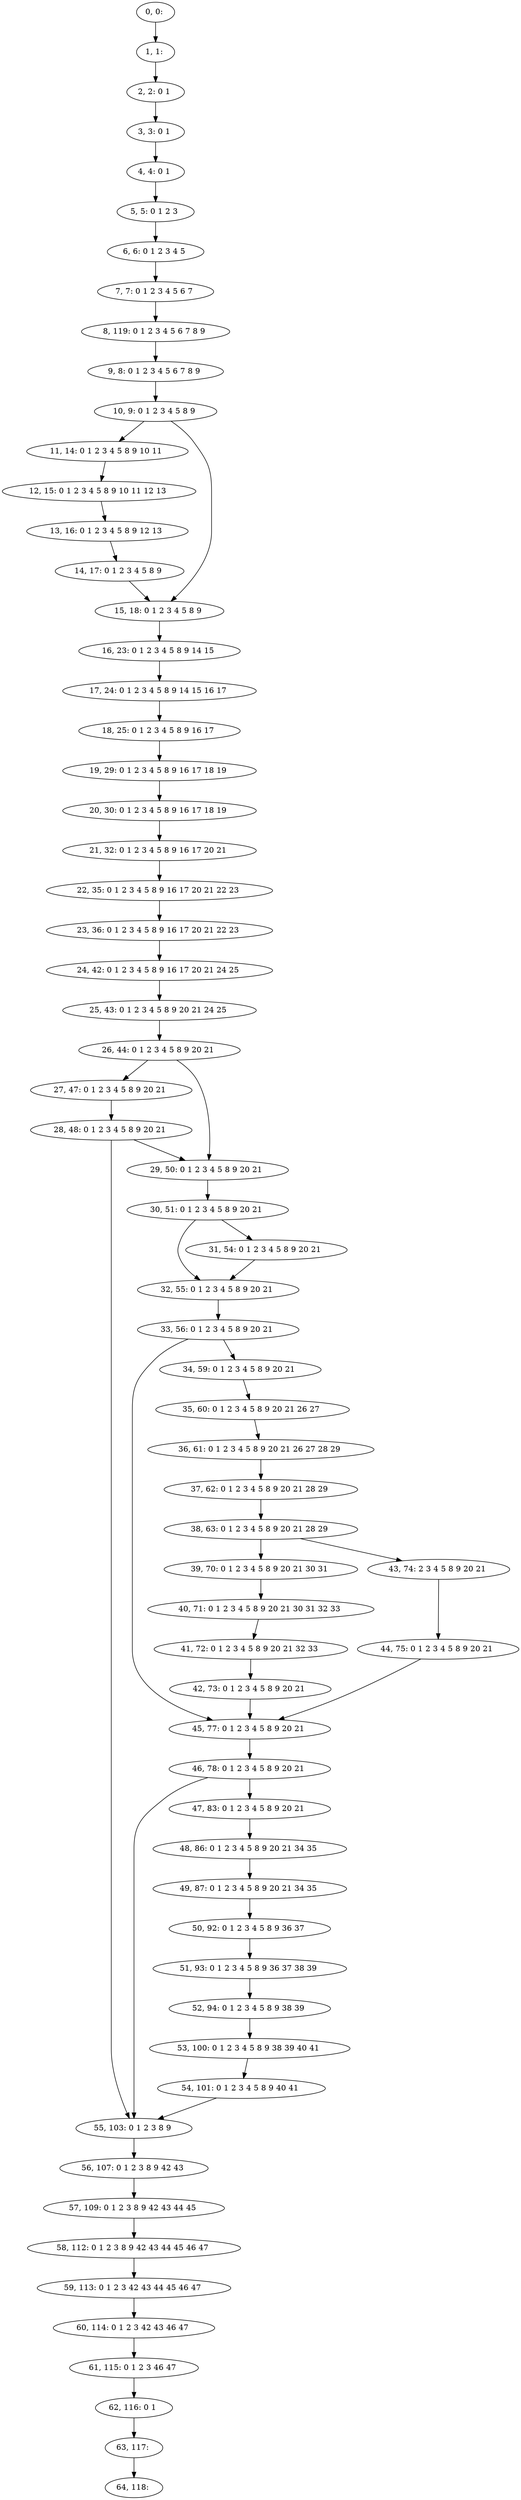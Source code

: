 digraph G {
0[label="0, 0: "];
1[label="1, 1: "];
2[label="2, 2: 0 1 "];
3[label="3, 3: 0 1 "];
4[label="4, 4: 0 1 "];
5[label="5, 5: 0 1 2 3 "];
6[label="6, 6: 0 1 2 3 4 5 "];
7[label="7, 7: 0 1 2 3 4 5 6 7 "];
8[label="8, 119: 0 1 2 3 4 5 6 7 8 9 "];
9[label="9, 8: 0 1 2 3 4 5 6 7 8 9 "];
10[label="10, 9: 0 1 2 3 4 5 8 9 "];
11[label="11, 14: 0 1 2 3 4 5 8 9 10 11 "];
12[label="12, 15: 0 1 2 3 4 5 8 9 10 11 12 13 "];
13[label="13, 16: 0 1 2 3 4 5 8 9 12 13 "];
14[label="14, 17: 0 1 2 3 4 5 8 9 "];
15[label="15, 18: 0 1 2 3 4 5 8 9 "];
16[label="16, 23: 0 1 2 3 4 5 8 9 14 15 "];
17[label="17, 24: 0 1 2 3 4 5 8 9 14 15 16 17 "];
18[label="18, 25: 0 1 2 3 4 5 8 9 16 17 "];
19[label="19, 29: 0 1 2 3 4 5 8 9 16 17 18 19 "];
20[label="20, 30: 0 1 2 3 4 5 8 9 16 17 18 19 "];
21[label="21, 32: 0 1 2 3 4 5 8 9 16 17 20 21 "];
22[label="22, 35: 0 1 2 3 4 5 8 9 16 17 20 21 22 23 "];
23[label="23, 36: 0 1 2 3 4 5 8 9 16 17 20 21 22 23 "];
24[label="24, 42: 0 1 2 3 4 5 8 9 16 17 20 21 24 25 "];
25[label="25, 43: 0 1 2 3 4 5 8 9 20 21 24 25 "];
26[label="26, 44: 0 1 2 3 4 5 8 9 20 21 "];
27[label="27, 47: 0 1 2 3 4 5 8 9 20 21 "];
28[label="28, 48: 0 1 2 3 4 5 8 9 20 21 "];
29[label="29, 50: 0 1 2 3 4 5 8 9 20 21 "];
30[label="30, 51: 0 1 2 3 4 5 8 9 20 21 "];
31[label="31, 54: 0 1 2 3 4 5 8 9 20 21 "];
32[label="32, 55: 0 1 2 3 4 5 8 9 20 21 "];
33[label="33, 56: 0 1 2 3 4 5 8 9 20 21 "];
34[label="34, 59: 0 1 2 3 4 5 8 9 20 21 "];
35[label="35, 60: 0 1 2 3 4 5 8 9 20 21 26 27 "];
36[label="36, 61: 0 1 2 3 4 5 8 9 20 21 26 27 28 29 "];
37[label="37, 62: 0 1 2 3 4 5 8 9 20 21 28 29 "];
38[label="38, 63: 0 1 2 3 4 5 8 9 20 21 28 29 "];
39[label="39, 70: 0 1 2 3 4 5 8 9 20 21 30 31 "];
40[label="40, 71: 0 1 2 3 4 5 8 9 20 21 30 31 32 33 "];
41[label="41, 72: 0 1 2 3 4 5 8 9 20 21 32 33 "];
42[label="42, 73: 0 1 2 3 4 5 8 9 20 21 "];
43[label="43, 74: 2 3 4 5 8 9 20 21 "];
44[label="44, 75: 0 1 2 3 4 5 8 9 20 21 "];
45[label="45, 77: 0 1 2 3 4 5 8 9 20 21 "];
46[label="46, 78: 0 1 2 3 4 5 8 9 20 21 "];
47[label="47, 83: 0 1 2 3 4 5 8 9 20 21 "];
48[label="48, 86: 0 1 2 3 4 5 8 9 20 21 34 35 "];
49[label="49, 87: 0 1 2 3 4 5 8 9 20 21 34 35 "];
50[label="50, 92: 0 1 2 3 4 5 8 9 36 37 "];
51[label="51, 93: 0 1 2 3 4 5 8 9 36 37 38 39 "];
52[label="52, 94: 0 1 2 3 4 5 8 9 38 39 "];
53[label="53, 100: 0 1 2 3 4 5 8 9 38 39 40 41 "];
54[label="54, 101: 0 1 2 3 4 5 8 9 40 41 "];
55[label="55, 103: 0 1 2 3 8 9 "];
56[label="56, 107: 0 1 2 3 8 9 42 43 "];
57[label="57, 109: 0 1 2 3 8 9 42 43 44 45 "];
58[label="58, 112: 0 1 2 3 8 9 42 43 44 45 46 47 "];
59[label="59, 113: 0 1 2 3 42 43 44 45 46 47 "];
60[label="60, 114: 0 1 2 3 42 43 46 47 "];
61[label="61, 115: 0 1 2 3 46 47 "];
62[label="62, 116: 0 1 "];
63[label="63, 117: "];
64[label="64, 118: "];
0->1 ;
1->2 ;
2->3 ;
3->4 ;
4->5 ;
5->6 ;
6->7 ;
7->8 ;
8->9 ;
9->10 ;
10->11 ;
10->15 ;
11->12 ;
12->13 ;
13->14 ;
14->15 ;
15->16 ;
16->17 ;
17->18 ;
18->19 ;
19->20 ;
20->21 ;
21->22 ;
22->23 ;
23->24 ;
24->25 ;
25->26 ;
26->27 ;
26->29 ;
27->28 ;
28->29 ;
28->55 ;
29->30 ;
30->31 ;
30->32 ;
31->32 ;
32->33 ;
33->34 ;
33->45 ;
34->35 ;
35->36 ;
36->37 ;
37->38 ;
38->39 ;
38->43 ;
39->40 ;
40->41 ;
41->42 ;
42->45 ;
43->44 ;
44->45 ;
45->46 ;
46->47 ;
46->55 ;
47->48 ;
48->49 ;
49->50 ;
50->51 ;
51->52 ;
52->53 ;
53->54 ;
54->55 ;
55->56 ;
56->57 ;
57->58 ;
58->59 ;
59->60 ;
60->61 ;
61->62 ;
62->63 ;
63->64 ;
}
